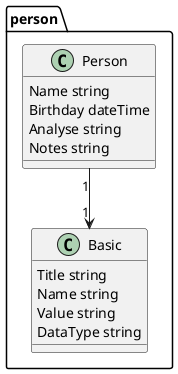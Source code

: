 @startuml
namespace person {
    ' 类解析
    ' @aggregateRoot{}
    class Person {
        '姓名
        '@metadata(size:100,len:200)
        Name string
        '出生日期
        Birthday dateTime
        '分析状态
        Analyse string
        '备注
        Notes string
    }

    class Basic {
        '分析状态
        Title string
        Name string
        Value string
        DataType string
    }

    Person "1"-->"1" Basic


}
@enduml

